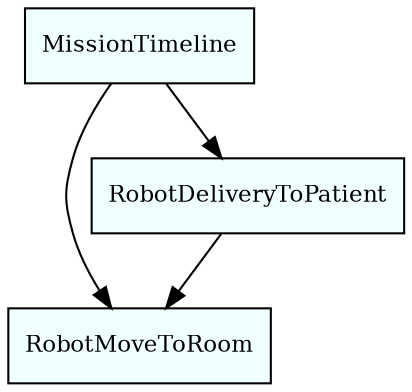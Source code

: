 digraph dependency_graph {
	rankdir=TB;
	node [fontsize=11, style=filled, fillcolor=azure, shape = box]
	MissionTimeline -> RobotMoveToRoom	RobotDeliveryToPatient -> RobotMoveToRoom	MissionTimeline -> RobotDeliveryToPatient
}

